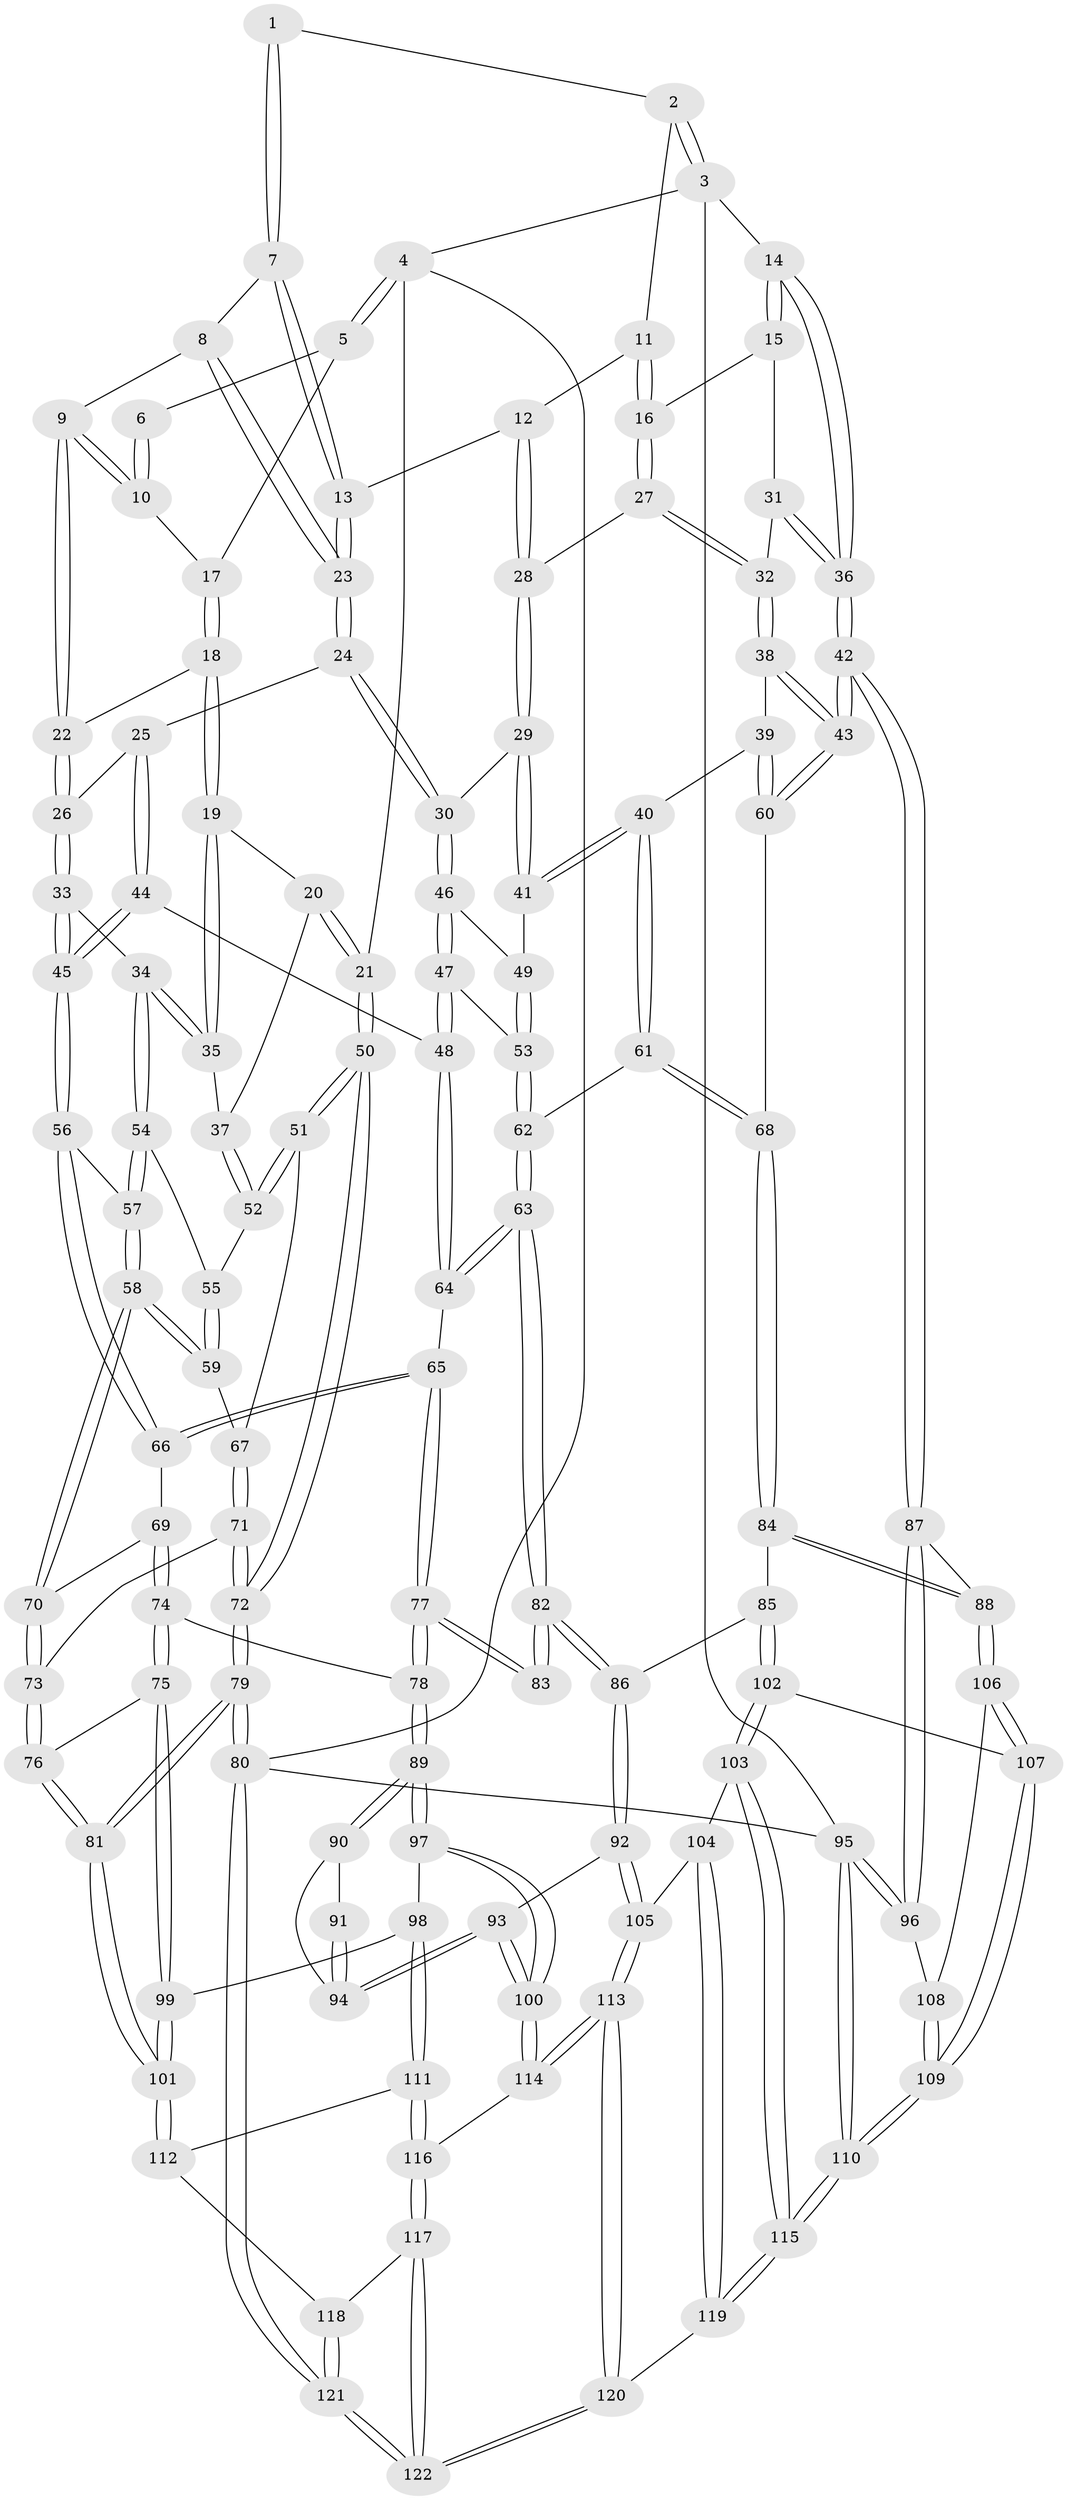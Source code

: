 // coarse degree distribution, {4: 0.2558139534883721, 3: 0.7093023255813954, 2: 0.023255813953488372, 1: 0.011627906976744186}
// Generated by graph-tools (version 1.1) at 2025/38/03/04/25 23:38:26]
// undirected, 122 vertices, 302 edges
graph export_dot {
  node [color=gray90,style=filled];
  1 [pos="+0.4772044759658551+0"];
  2 [pos="+0.7745049595558459+0"];
  3 [pos="+1+0"];
  4 [pos="+0+0"];
  5 [pos="+0.07753516431850416+0"];
  6 [pos="+0.38747801885835625+0"];
  7 [pos="+0.5219975202438928+0.025341854776425282"];
  8 [pos="+0.40514909351784795+0.13368374923030057"];
  9 [pos="+0.3582325396683354+0.11884552845231944"];
  10 [pos="+0.3576111508558639+0.11645562722477254"];
  11 [pos="+0.7149514182832565+0.007808764668613345"];
  12 [pos="+0.6168132918518139+0.12274259877130939"];
  13 [pos="+0.573945894879415+0.11666584763998371"];
  14 [pos="+1+0"];
  15 [pos="+0.9431183289304991+0.11503482885047159"];
  16 [pos="+0.7942335461406655+0.17283748335701268"];
  17 [pos="+0.18117063967137254+0.03576853056034698"];
  18 [pos="+0.19243067338041556+0.18989707875880668"];
  19 [pos="+0.16955952076759992+0.22415009073211611"];
  20 [pos="+0.10143296817401701+0.22475953404558016"];
  21 [pos="+0+0.14757376241800382"];
  22 [pos="+0.3121267220373842+0.17765431027799258"];
  23 [pos="+0.4920932650548092+0.22429408022107453"];
  24 [pos="+0.485962275321046+0.28726299031160607"];
  25 [pos="+0.3878486626156475+0.3028858148511518"];
  26 [pos="+0.3825529587319374+0.30288367335149036"];
  27 [pos="+0.7410010979098461+0.22336972240940373"];
  28 [pos="+0.7328383977479032+0.2263851633550096"];
  29 [pos="+0.6987310129189698+0.28172065979695377"];
  30 [pos="+0.4927732141900337+0.2939158962371448"];
  31 [pos="+0.920487929524428+0.2820087334165427"];
  32 [pos="+0.8605545028652578+0.3241256902522818"];
  33 [pos="+0.31843989044114934+0.34196801809619337"];
  34 [pos="+0.22550867426728288+0.35682894258422293"];
  35 [pos="+0.21977658628887675+0.35067599162220037"];
  36 [pos="+1+0.48597279537341126"];
  37 [pos="+0.0706650951509705+0.3765353292999315"];
  38 [pos="+0.860555126684025+0.406493196192293"];
  39 [pos="+0.7805083421301898+0.4262244083035661"];
  40 [pos="+0.7194681592900876+0.4350208964491098"];
  41 [pos="+0.7096986693526004+0.4087091722307128"];
  42 [pos="+1+0.5339905835868874"];
  43 [pos="+1+0.528304293254014"];
  44 [pos="+0.41311699270350916+0.47826801387542284"];
  45 [pos="+0.379102925144142+0.48402803091475644"];
  46 [pos="+0.5001128838917859+0.323339094333949"];
  47 [pos="+0.5024764044656822+0.4221639071169862"];
  48 [pos="+0.4197355186567301+0.47865511736560157"];
  49 [pos="+0.6150569072664664+0.3885984749222253"];
  50 [pos="+0+0.41369251030867954"];
  51 [pos="+0+0.431883030486802"];
  52 [pos="+0+0.4234439082845471"];
  53 [pos="+0.5352424346029605+0.45168760168428196"];
  54 [pos="+0.2248596914920159+0.3624960814538247"];
  55 [pos="+0.09523220840423763+0.45049050549207154"];
  56 [pos="+0.36131427327878496+0.4980025850217611"];
  57 [pos="+0.22857640748929337+0.4466328314521063"];
  58 [pos="+0.19106423120693558+0.5287565024346638"];
  59 [pos="+0.1821858115292851+0.5257864047752749"];
  60 [pos="+0.8843417745276967+0.5769009652469409"];
  61 [pos="+0.6757877469602707+0.5475066160950773"];
  62 [pos="+0.630377779055381+0.5647070539991759"];
  63 [pos="+0.6044712121396622+0.5936577591750668"];
  64 [pos="+0.45592151930744895+0.5397460916707948"];
  65 [pos="+0.3928161793655107+0.6311130313773293"];
  66 [pos="+0.3561407628276523+0.5146253894426142"];
  67 [pos="+0.06250029036023382+0.5283535112656909"];
  68 [pos="+0.7818623284690673+0.6121245844564139"];
  69 [pos="+0.25599781193028304+0.5851306907315439"];
  70 [pos="+0.19307582484887656+0.5368523636409478"];
  71 [pos="+0.0704656310490076+0.609584693649689"];
  72 [pos="+0+0.6618775974822159"];
  73 [pos="+0.12149516984401514+0.6344774777776178"];
  74 [pos="+0.2659838784322553+0.6082825646941988"];
  75 [pos="+0.20202034632537516+0.7125453579076023"];
  76 [pos="+0.12763488670927575+0.6722416080030911"];
  77 [pos="+0.3927810617475609+0.6315720376824361"];
  78 [pos="+0.3662915942067651+0.6661144501610557"];
  79 [pos="+0+0.8166396804476956"];
  80 [pos="+0+1"];
  81 [pos="+0+0.8011103082849611"];
  82 [pos="+0.5968894134687653+0.6101987805901107"];
  83 [pos="+0.5559735187749092+0.6296745155046239"];
  84 [pos="+0.791858597421322+0.6798652687777428"];
  85 [pos="+0.6798857301390425+0.7493402793057787"];
  86 [pos="+0.6146968905506585+0.7057873098753572"];
  87 [pos="+1+0.5653790884580379"];
  88 [pos="+0.8301804105644086+0.7516245038515431"];
  89 [pos="+0.36780824573037085+0.7049317060185601"];
  90 [pos="+0.4017715197208778+0.7109351547723858"];
  91 [pos="+0.526366008090781+0.6652114922382042"];
  92 [pos="+0.5529829601233223+0.8231656540529877"];
  93 [pos="+0.5104103280831886+0.8068490106575689"];
  94 [pos="+0.4848184322130825+0.7432691951455358"];
  95 [pos="+1+1"];
  96 [pos="+1+0.628948571208962"];
  97 [pos="+0.31881543269531126+0.806752346398878"];
  98 [pos="+0.24725981834291974+0.7941644341900521"];
  99 [pos="+0.23871667442125433+0.7867488604650466"];
  100 [pos="+0.3474657647406291+0.8492280216059047"];
  101 [pos="+0+0.8012976886286409"];
  102 [pos="+0.7206417883800759+0.8424046033831368"];
  103 [pos="+0.7040537326323187+0.8591841868237928"];
  104 [pos="+0.6441574301286721+0.8656938623360544"];
  105 [pos="+0.5657248086231951+0.8487428887361573"];
  106 [pos="+0.8310908701404579+0.7757549466879673"];
  107 [pos="+0.8081684439895691+0.8234685938507559"];
  108 [pos="+0.947829454971561+0.7929941755521818"];
  109 [pos="+0.9628637435631147+1"];
  110 [pos="+1+1"];
  111 [pos="+0.17726980114641785+0.8832848819405203"];
  112 [pos="+0.09979763450695853+0.8822420163949367"];
  113 [pos="+0.4633739560611699+1"];
  114 [pos="+0.35571141973508963+0.9096255479824354"];
  115 [pos="+0.7760505726259422+1"];
  116 [pos="+0.19846407000984956+0.9724345076549681"];
  117 [pos="+0.18146541125070806+1"];
  118 [pos="+0.10057918518397581+0.8963649307329995"];
  119 [pos="+0.5966384424642599+1"];
  120 [pos="+0.4831389066350741+1"];
  121 [pos="+0.02662547764582932+1"];
  122 [pos="+0.05219504066774289+1"];
  1 -- 2;
  1 -- 7;
  1 -- 7;
  2 -- 3;
  2 -- 3;
  2 -- 11;
  3 -- 4;
  3 -- 14;
  3 -- 95;
  4 -- 5;
  4 -- 5;
  4 -- 21;
  4 -- 80;
  5 -- 6;
  5 -- 17;
  6 -- 10;
  6 -- 10;
  7 -- 8;
  7 -- 13;
  7 -- 13;
  8 -- 9;
  8 -- 23;
  8 -- 23;
  9 -- 10;
  9 -- 10;
  9 -- 22;
  9 -- 22;
  10 -- 17;
  11 -- 12;
  11 -- 16;
  11 -- 16;
  12 -- 13;
  12 -- 28;
  12 -- 28;
  13 -- 23;
  13 -- 23;
  14 -- 15;
  14 -- 15;
  14 -- 36;
  14 -- 36;
  15 -- 16;
  15 -- 31;
  16 -- 27;
  16 -- 27;
  17 -- 18;
  17 -- 18;
  18 -- 19;
  18 -- 19;
  18 -- 22;
  19 -- 20;
  19 -- 35;
  19 -- 35;
  20 -- 21;
  20 -- 21;
  20 -- 37;
  21 -- 50;
  21 -- 50;
  22 -- 26;
  22 -- 26;
  23 -- 24;
  23 -- 24;
  24 -- 25;
  24 -- 30;
  24 -- 30;
  25 -- 26;
  25 -- 44;
  25 -- 44;
  26 -- 33;
  26 -- 33;
  27 -- 28;
  27 -- 32;
  27 -- 32;
  28 -- 29;
  28 -- 29;
  29 -- 30;
  29 -- 41;
  29 -- 41;
  30 -- 46;
  30 -- 46;
  31 -- 32;
  31 -- 36;
  31 -- 36;
  32 -- 38;
  32 -- 38;
  33 -- 34;
  33 -- 45;
  33 -- 45;
  34 -- 35;
  34 -- 35;
  34 -- 54;
  34 -- 54;
  35 -- 37;
  36 -- 42;
  36 -- 42;
  37 -- 52;
  37 -- 52;
  38 -- 39;
  38 -- 43;
  38 -- 43;
  39 -- 40;
  39 -- 60;
  39 -- 60;
  40 -- 41;
  40 -- 41;
  40 -- 61;
  40 -- 61;
  41 -- 49;
  42 -- 43;
  42 -- 43;
  42 -- 87;
  42 -- 87;
  43 -- 60;
  43 -- 60;
  44 -- 45;
  44 -- 45;
  44 -- 48;
  45 -- 56;
  45 -- 56;
  46 -- 47;
  46 -- 47;
  46 -- 49;
  47 -- 48;
  47 -- 48;
  47 -- 53;
  48 -- 64;
  48 -- 64;
  49 -- 53;
  49 -- 53;
  50 -- 51;
  50 -- 51;
  50 -- 72;
  50 -- 72;
  51 -- 52;
  51 -- 52;
  51 -- 67;
  52 -- 55;
  53 -- 62;
  53 -- 62;
  54 -- 55;
  54 -- 57;
  54 -- 57;
  55 -- 59;
  55 -- 59;
  56 -- 57;
  56 -- 66;
  56 -- 66;
  57 -- 58;
  57 -- 58;
  58 -- 59;
  58 -- 59;
  58 -- 70;
  58 -- 70;
  59 -- 67;
  60 -- 68;
  61 -- 62;
  61 -- 68;
  61 -- 68;
  62 -- 63;
  62 -- 63;
  63 -- 64;
  63 -- 64;
  63 -- 82;
  63 -- 82;
  64 -- 65;
  65 -- 66;
  65 -- 66;
  65 -- 77;
  65 -- 77;
  66 -- 69;
  67 -- 71;
  67 -- 71;
  68 -- 84;
  68 -- 84;
  69 -- 70;
  69 -- 74;
  69 -- 74;
  70 -- 73;
  70 -- 73;
  71 -- 72;
  71 -- 72;
  71 -- 73;
  72 -- 79;
  72 -- 79;
  73 -- 76;
  73 -- 76;
  74 -- 75;
  74 -- 75;
  74 -- 78;
  75 -- 76;
  75 -- 99;
  75 -- 99;
  76 -- 81;
  76 -- 81;
  77 -- 78;
  77 -- 78;
  77 -- 83;
  77 -- 83;
  78 -- 89;
  78 -- 89;
  79 -- 80;
  79 -- 80;
  79 -- 81;
  79 -- 81;
  80 -- 121;
  80 -- 121;
  80 -- 95;
  81 -- 101;
  81 -- 101;
  82 -- 83;
  82 -- 83;
  82 -- 86;
  82 -- 86;
  84 -- 85;
  84 -- 88;
  84 -- 88;
  85 -- 86;
  85 -- 102;
  85 -- 102;
  86 -- 92;
  86 -- 92;
  87 -- 88;
  87 -- 96;
  87 -- 96;
  88 -- 106;
  88 -- 106;
  89 -- 90;
  89 -- 90;
  89 -- 97;
  89 -- 97;
  90 -- 91;
  90 -- 94;
  91 -- 94;
  91 -- 94;
  92 -- 93;
  92 -- 105;
  92 -- 105;
  93 -- 94;
  93 -- 94;
  93 -- 100;
  93 -- 100;
  95 -- 96;
  95 -- 96;
  95 -- 110;
  95 -- 110;
  96 -- 108;
  97 -- 98;
  97 -- 100;
  97 -- 100;
  98 -- 99;
  98 -- 111;
  98 -- 111;
  99 -- 101;
  99 -- 101;
  100 -- 114;
  100 -- 114;
  101 -- 112;
  101 -- 112;
  102 -- 103;
  102 -- 103;
  102 -- 107;
  103 -- 104;
  103 -- 115;
  103 -- 115;
  104 -- 105;
  104 -- 119;
  104 -- 119;
  105 -- 113;
  105 -- 113;
  106 -- 107;
  106 -- 107;
  106 -- 108;
  107 -- 109;
  107 -- 109;
  108 -- 109;
  108 -- 109;
  109 -- 110;
  109 -- 110;
  110 -- 115;
  110 -- 115;
  111 -- 112;
  111 -- 116;
  111 -- 116;
  112 -- 118;
  113 -- 114;
  113 -- 114;
  113 -- 120;
  113 -- 120;
  114 -- 116;
  115 -- 119;
  115 -- 119;
  116 -- 117;
  116 -- 117;
  117 -- 118;
  117 -- 122;
  117 -- 122;
  118 -- 121;
  118 -- 121;
  119 -- 120;
  120 -- 122;
  120 -- 122;
  121 -- 122;
  121 -- 122;
}
